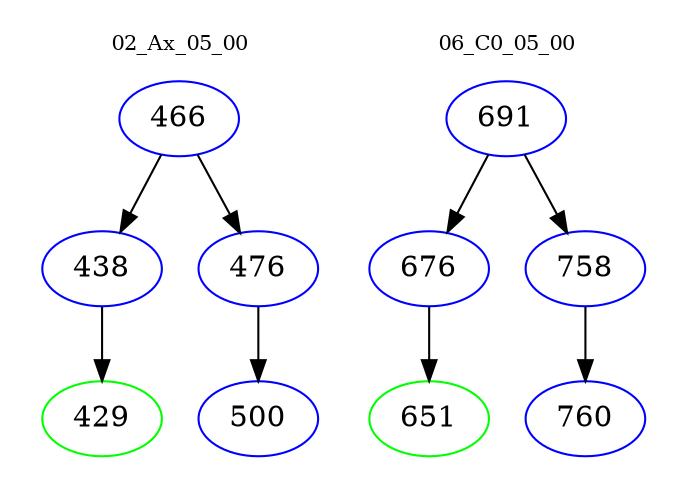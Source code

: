digraph{
subgraph cluster_0 {
color = white
label = "02_Ax_05_00";
fontsize=10;
T0_466 [label="466", color="blue"]
T0_466 -> T0_438 [color="black"]
T0_438 [label="438", color="blue"]
T0_438 -> T0_429 [color="black"]
T0_429 [label="429", color="green"]
T0_466 -> T0_476 [color="black"]
T0_476 [label="476", color="blue"]
T0_476 -> T0_500 [color="black"]
T0_500 [label="500", color="blue"]
}
subgraph cluster_1 {
color = white
label = "06_C0_05_00";
fontsize=10;
T1_691 [label="691", color="blue"]
T1_691 -> T1_676 [color="black"]
T1_676 [label="676", color="blue"]
T1_676 -> T1_651 [color="black"]
T1_651 [label="651", color="green"]
T1_691 -> T1_758 [color="black"]
T1_758 [label="758", color="blue"]
T1_758 -> T1_760 [color="black"]
T1_760 [label="760", color="blue"]
}
}
